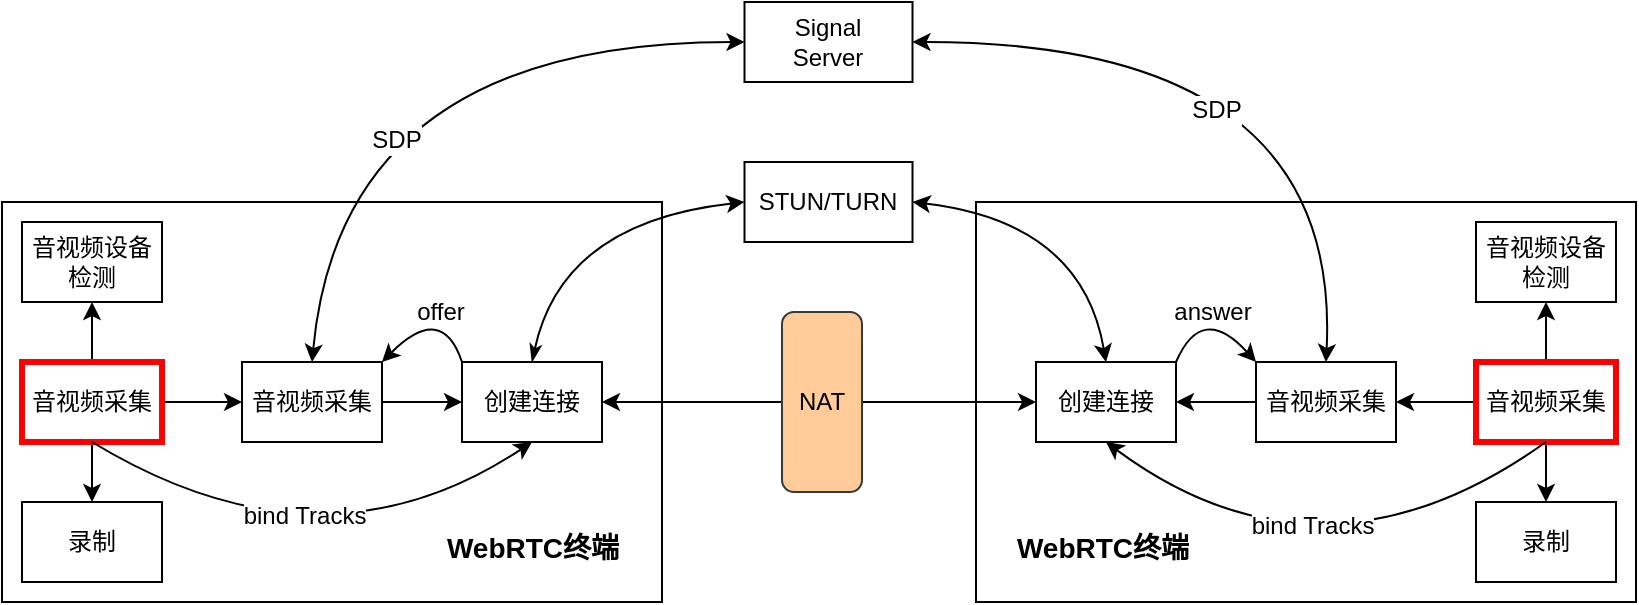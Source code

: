 <mxfile version="22.0.8" type="github" pages="2">
  <diagram name="1vs1音视频通话流程" id="CEUbCkrz-AgT4HGh3NTy">
    <mxGraphModel dx="844" dy="710" grid="1" gridSize="10" guides="1" tooltips="1" connect="1" arrows="1" fold="1" page="1" pageScale="1" pageWidth="827" pageHeight="1169" math="0" shadow="0">
      <root>
        <mxCell id="0" />
        <mxCell id="1" parent="0" />
        <mxCell id="JSMFhTpgARK4AJPHhYGe-15" value="" style="rounded=0;whiteSpace=wrap;html=1;" parent="1" vertex="1">
          <mxGeometry x="527" y="280" width="330" height="200" as="geometry" />
        </mxCell>
        <mxCell id="JSMFhTpgARK4AJPHhYGe-1" value="" style="rounded=0;whiteSpace=wrap;html=1;" parent="1" vertex="1">
          <mxGeometry x="40" y="280" width="330" height="200" as="geometry" />
        </mxCell>
        <mxCell id="JSMFhTpgARK4AJPHhYGe-3" value="音视频设备&lt;br&gt;检测" style="rounded=0;whiteSpace=wrap;html=1;" parent="1" vertex="1">
          <mxGeometry x="50" y="290" width="70" height="40" as="geometry" />
        </mxCell>
        <mxCell id="JSMFhTpgARK4AJPHhYGe-22" style="edgeStyle=orthogonalEdgeStyle;rounded=0;orthogonalLoop=1;jettySize=auto;html=1;exitX=0.5;exitY=0;exitDx=0;exitDy=0;entryX=0.5;entryY=1;entryDx=0;entryDy=0;" parent="1" source="JSMFhTpgARK4AJPHhYGe-4" target="JSMFhTpgARK4AJPHhYGe-3" edge="1">
          <mxGeometry relative="1" as="geometry" />
        </mxCell>
        <mxCell id="JSMFhTpgARK4AJPHhYGe-23" style="edgeStyle=orthogonalEdgeStyle;rounded=0;orthogonalLoop=1;jettySize=auto;html=1;exitX=0.5;exitY=1;exitDx=0;exitDy=0;entryX=0.5;entryY=0;entryDx=0;entryDy=0;" parent="1" source="JSMFhTpgARK4AJPHhYGe-4" target="JSMFhTpgARK4AJPHhYGe-5" edge="1">
          <mxGeometry relative="1" as="geometry" />
        </mxCell>
        <mxCell id="JSMFhTpgARK4AJPHhYGe-24" style="edgeStyle=orthogonalEdgeStyle;rounded=0;orthogonalLoop=1;jettySize=auto;html=1;exitX=1;exitY=0.5;exitDx=0;exitDy=0;entryX=0;entryY=0.5;entryDx=0;entryDy=0;" parent="1" source="JSMFhTpgARK4AJPHhYGe-4" target="JSMFhTpgARK4AJPHhYGe-6" edge="1">
          <mxGeometry relative="1" as="geometry" />
        </mxCell>
        <mxCell id="JSMFhTpgARK4AJPHhYGe-4" value="音视频采集" style="rounded=0;whiteSpace=wrap;html=1;strokeWidth=3;strokeColor=#ff0000;" parent="1" vertex="1">
          <mxGeometry x="50" y="360" width="70" height="40" as="geometry" />
        </mxCell>
        <mxCell id="JSMFhTpgARK4AJPHhYGe-5" value="录制" style="rounded=0;whiteSpace=wrap;html=1;" parent="1" vertex="1">
          <mxGeometry x="50" y="430" width="70" height="40" as="geometry" />
        </mxCell>
        <mxCell id="JSMFhTpgARK4AJPHhYGe-25" style="edgeStyle=orthogonalEdgeStyle;rounded=0;orthogonalLoop=1;jettySize=auto;html=1;exitX=1;exitY=0.5;exitDx=0;exitDy=0;entryX=0;entryY=0.5;entryDx=0;entryDy=0;" parent="1" source="JSMFhTpgARK4AJPHhYGe-6" target="JSMFhTpgARK4AJPHhYGe-7" edge="1">
          <mxGeometry relative="1" as="geometry" />
        </mxCell>
        <mxCell id="JSMFhTpgARK4AJPHhYGe-6" value="音视频采集" style="rounded=0;whiteSpace=wrap;html=1;" parent="1" vertex="1">
          <mxGeometry x="160" y="360" width="70" height="40" as="geometry" />
        </mxCell>
        <mxCell id="JSMFhTpgARK4AJPHhYGe-7" value="创建连接" style="rounded=0;whiteSpace=wrap;html=1;" parent="1" vertex="1">
          <mxGeometry x="270" y="360" width="70" height="40" as="geometry" />
        </mxCell>
        <mxCell id="JSMFhTpgARK4AJPHhYGe-10" value="创建连接" style="rounded=0;whiteSpace=wrap;html=1;" parent="1" vertex="1">
          <mxGeometry x="557" y="360" width="70" height="40" as="geometry" />
        </mxCell>
        <mxCell id="JSMFhTpgARK4AJPHhYGe-29" style="edgeStyle=orthogonalEdgeStyle;rounded=0;orthogonalLoop=1;jettySize=auto;html=1;exitX=0;exitY=0.5;exitDx=0;exitDy=0;entryX=1;entryY=0.5;entryDx=0;entryDy=0;" parent="1" source="JSMFhTpgARK4AJPHhYGe-11" target="JSMFhTpgARK4AJPHhYGe-10" edge="1">
          <mxGeometry relative="1" as="geometry" />
        </mxCell>
        <mxCell id="JSMFhTpgARK4AJPHhYGe-11" value="音视频采集" style="rounded=0;whiteSpace=wrap;html=1;" parent="1" vertex="1">
          <mxGeometry x="667" y="360" width="70" height="40" as="geometry" />
        </mxCell>
        <mxCell id="JSMFhTpgARK4AJPHhYGe-12" value="音视频设备&lt;br&gt;检测" style="rounded=0;whiteSpace=wrap;html=1;" parent="1" vertex="1">
          <mxGeometry x="777" y="290" width="70" height="40" as="geometry" />
        </mxCell>
        <mxCell id="JSMFhTpgARK4AJPHhYGe-28" style="edgeStyle=orthogonalEdgeStyle;rounded=0;orthogonalLoop=1;jettySize=auto;html=1;exitX=0;exitY=0.5;exitDx=0;exitDy=0;entryX=1;entryY=0.5;entryDx=0;entryDy=0;" parent="1" source="JSMFhTpgARK4AJPHhYGe-13" target="JSMFhTpgARK4AJPHhYGe-11" edge="1">
          <mxGeometry relative="1" as="geometry" />
        </mxCell>
        <mxCell id="JSMFhTpgARK4AJPHhYGe-30" style="edgeStyle=orthogonalEdgeStyle;rounded=0;orthogonalLoop=1;jettySize=auto;html=1;exitX=0.5;exitY=0;exitDx=0;exitDy=0;entryX=0.5;entryY=1;entryDx=0;entryDy=0;" parent="1" source="JSMFhTpgARK4AJPHhYGe-13" target="JSMFhTpgARK4AJPHhYGe-12" edge="1">
          <mxGeometry relative="1" as="geometry" />
        </mxCell>
        <mxCell id="JSMFhTpgARK4AJPHhYGe-31" style="edgeStyle=orthogonalEdgeStyle;rounded=0;orthogonalLoop=1;jettySize=auto;html=1;exitX=0.5;exitY=1;exitDx=0;exitDy=0;entryX=0.5;entryY=0;entryDx=0;entryDy=0;" parent="1" source="JSMFhTpgARK4AJPHhYGe-13" target="JSMFhTpgARK4AJPHhYGe-14" edge="1">
          <mxGeometry relative="1" as="geometry" />
        </mxCell>
        <mxCell id="JSMFhTpgARK4AJPHhYGe-13" value="音视频采集" style="rounded=0;whiteSpace=wrap;html=1;strokeWidth=3;strokeColor=#ff0000;" parent="1" vertex="1">
          <mxGeometry x="777" y="360" width="70" height="40" as="geometry" />
        </mxCell>
        <mxCell id="JSMFhTpgARK4AJPHhYGe-14" value="录制" style="rounded=0;whiteSpace=wrap;html=1;" parent="1" vertex="1">
          <mxGeometry x="777" y="430" width="70" height="40" as="geometry" />
        </mxCell>
        <mxCell id="JSMFhTpgARK4AJPHhYGe-40" style="edgeStyle=orthogonalEdgeStyle;rounded=0;orthogonalLoop=1;jettySize=auto;html=1;exitX=0;exitY=0.5;exitDx=0;exitDy=0;entryX=1;entryY=0.5;entryDx=0;entryDy=0;" parent="1" source="JSMFhTpgARK4AJPHhYGe-16" target="JSMFhTpgARK4AJPHhYGe-7" edge="1">
          <mxGeometry relative="1" as="geometry" />
        </mxCell>
        <mxCell id="JSMFhTpgARK4AJPHhYGe-41" style="edgeStyle=orthogonalEdgeStyle;rounded=0;orthogonalLoop=1;jettySize=auto;html=1;exitX=1;exitY=0.5;exitDx=0;exitDy=0;entryX=0;entryY=0.5;entryDx=0;entryDy=0;" parent="1" source="JSMFhTpgARK4AJPHhYGe-16" target="JSMFhTpgARK4AJPHhYGe-10" edge="1">
          <mxGeometry relative="1" as="geometry" />
        </mxCell>
        <mxCell id="JSMFhTpgARK4AJPHhYGe-16" value="NAT" style="rounded=1;whiteSpace=wrap;html=1;fillColor=#ffcc99;strokeColor=#36393d;" parent="1" vertex="1">
          <mxGeometry x="430" y="335" width="40" height="90" as="geometry" />
        </mxCell>
        <mxCell id="JSMFhTpgARK4AJPHhYGe-26" value="Signal&lt;br&gt;Server" style="rounded=0;whiteSpace=wrap;html=1;" parent="1" vertex="1">
          <mxGeometry x="411.25" y="180" width="84" height="40" as="geometry" />
        </mxCell>
        <mxCell id="JSMFhTpgARK4AJPHhYGe-27" value="STUN/TURN" style="rounded=0;whiteSpace=wrap;html=1;" parent="1" vertex="1">
          <mxGeometry x="411.25" y="260" width="84" height="40" as="geometry" />
        </mxCell>
        <mxCell id="JSMFhTpgARK4AJPHhYGe-33" value="" style="curved=1;endArrow=classic;html=1;rounded=0;entryX=0.5;entryY=1;entryDx=0;entryDy=0;exitX=0.5;exitY=1;exitDx=0;exitDy=0;" parent="1" source="JSMFhTpgARK4AJPHhYGe-4" target="JSMFhTpgARK4AJPHhYGe-7" edge="1">
          <mxGeometry width="50" height="50" relative="1" as="geometry">
            <mxPoint x="170" y="470" as="sourcePoint" />
            <mxPoint x="220" y="420" as="targetPoint" />
            <Array as="points">
              <mxPoint x="200" y="470" />
            </Array>
          </mxGeometry>
        </mxCell>
        <mxCell id="JSMFhTpgARK4AJPHhYGe-38" value="&lt;font style=&quot;font-size: 12px;&quot;&gt;bind Tracks&lt;/font&gt;" style="edgeLabel;html=1;align=center;verticalAlign=middle;resizable=0;points=[];" parent="JSMFhTpgARK4AJPHhYGe-33" vertex="1" connectable="0">
          <mxGeometry x="-0.161" y="24" relative="1" as="geometry">
            <mxPoint as="offset" />
          </mxGeometry>
        </mxCell>
        <mxCell id="JSMFhTpgARK4AJPHhYGe-36" value="" style="curved=1;endArrow=classic;html=1;rounded=0;exitX=0;exitY=0;exitDx=0;exitDy=0;entryX=1;entryY=0;entryDx=0;entryDy=0;" parent="1" source="JSMFhTpgARK4AJPHhYGe-7" target="JSMFhTpgARK4AJPHhYGe-6" edge="1">
          <mxGeometry width="50" height="50" relative="1" as="geometry">
            <mxPoint x="230" y="350" as="sourcePoint" />
            <mxPoint x="280" y="300" as="targetPoint" />
            <Array as="points">
              <mxPoint x="260" y="330" />
            </Array>
          </mxGeometry>
        </mxCell>
        <mxCell id="JSMFhTpgARK4AJPHhYGe-39" value="&lt;font style=&quot;font-size: 12px;&quot;&gt;offer&lt;/font&gt;" style="edgeLabel;html=1;align=center;verticalAlign=middle;resizable=0;points=[];" parent="JSMFhTpgARK4AJPHhYGe-36" vertex="1" connectable="0">
          <mxGeometry x="-0.535" y="6" relative="1" as="geometry">
            <mxPoint y="-11" as="offset" />
          </mxGeometry>
        </mxCell>
        <mxCell id="JSMFhTpgARK4AJPHhYGe-37" value="" style="curved=1;endArrow=classic;html=1;rounded=0;exitX=0.5;exitY=0;exitDx=0;exitDy=0;entryX=0;entryY=0.5;entryDx=0;entryDy=0;startArrow=classic;startFill=1;" parent="1" source="JSMFhTpgARK4AJPHhYGe-6" target="JSMFhTpgARK4AJPHhYGe-26" edge="1">
          <mxGeometry width="50" height="50" relative="1" as="geometry">
            <mxPoint x="200" y="230" as="sourcePoint" />
            <mxPoint x="250" y="180" as="targetPoint" />
            <Array as="points">
              <mxPoint x="210" y="200" />
            </Array>
          </mxGeometry>
        </mxCell>
        <mxCell id="GE3nitP5iwhwEXbCrRZD-6" value="&lt;font style=&quot;font-size: 12px;&quot;&gt;SDP&lt;/font&gt;" style="edgeLabel;html=1;align=center;verticalAlign=middle;resizable=0;points=[];" parent="JSMFhTpgARK4AJPHhYGe-37" vertex="1" connectable="0">
          <mxGeometry x="-0.366" y="-31" relative="1" as="geometry">
            <mxPoint as="offset" />
          </mxGeometry>
        </mxCell>
        <mxCell id="JSMFhTpgARK4AJPHhYGe-42" value="" style="curved=1;endArrow=classic;html=1;rounded=0;entryX=0;entryY=0.5;entryDx=0;entryDy=0;exitX=0.5;exitY=0;exitDx=0;exitDy=0;startArrow=classicThin;startFill=1;" parent="1" source="JSMFhTpgARK4AJPHhYGe-7" target="JSMFhTpgARK4AJPHhYGe-27" edge="1">
          <mxGeometry width="50" height="50" relative="1" as="geometry">
            <mxPoint x="420" y="380" as="sourcePoint" />
            <mxPoint x="470" y="330" as="targetPoint" />
            <Array as="points">
              <mxPoint x="320" y="290" />
            </Array>
          </mxGeometry>
        </mxCell>
        <mxCell id="JSMFhTpgARK4AJPHhYGe-43" value="" style="curved=1;endArrow=classic;html=1;rounded=0;entryX=0.5;entryY=1;entryDx=0;entryDy=0;exitX=0.5;exitY=1;exitDx=0;exitDy=0;" parent="1" source="JSMFhTpgARK4AJPHhYGe-13" target="JSMFhTpgARK4AJPHhYGe-10" edge="1">
          <mxGeometry width="50" height="50" relative="1" as="geometry">
            <mxPoint x="540" y="380" as="sourcePoint" />
            <mxPoint x="590" y="330" as="targetPoint" />
            <Array as="points">
              <mxPoint x="700" y="480" />
            </Array>
          </mxGeometry>
        </mxCell>
        <mxCell id="JSMFhTpgARK4AJPHhYGe-44" value="&lt;font style=&quot;font-size: 12px;&quot;&gt;bind Tracks&lt;/font&gt;" style="edgeLabel;html=1;align=center;verticalAlign=middle;resizable=0;points=[];" parent="JSMFhTpgARK4AJPHhYGe-43" vertex="1" connectable="0">
          <mxGeometry x="0.208" y="-28" relative="1" as="geometry">
            <mxPoint as="offset" />
          </mxGeometry>
        </mxCell>
        <mxCell id="JSMFhTpgARK4AJPHhYGe-49" value="" style="curved=1;endArrow=classic;html=1;rounded=0;startArrow=classic;startFill=1;exitX=0.5;exitY=0;exitDx=0;exitDy=0;entryX=1;entryY=0.5;entryDx=0;entryDy=0;" parent="1" source="JSMFhTpgARK4AJPHhYGe-10" target="JSMFhTpgARK4AJPHhYGe-27" edge="1">
          <mxGeometry width="50" height="50" relative="1" as="geometry">
            <mxPoint x="480" y="330" as="sourcePoint" />
            <mxPoint x="530" y="280" as="targetPoint" />
            <Array as="points">
              <mxPoint x="580" y="290" />
            </Array>
          </mxGeometry>
        </mxCell>
        <mxCell id="JSMFhTpgARK4AJPHhYGe-50" value="" style="curved=1;endArrow=classic;html=1;rounded=0;startArrow=classic;startFill=1;entryX=1;entryY=0.5;entryDx=0;entryDy=0;exitX=0.5;exitY=0;exitDx=0;exitDy=0;" parent="1" source="JSMFhTpgARK4AJPHhYGe-11" target="JSMFhTpgARK4AJPHhYGe-26" edge="1">
          <mxGeometry width="50" height="50" relative="1" as="geometry">
            <mxPoint x="480" y="330" as="sourcePoint" />
            <mxPoint x="530" y="280" as="targetPoint" />
            <Array as="points">
              <mxPoint x="710" y="200" />
            </Array>
          </mxGeometry>
        </mxCell>
        <mxCell id="GE3nitP5iwhwEXbCrRZD-8" value="&lt;font style=&quot;font-size: 12px;&quot;&gt;SDP&lt;/font&gt;" style="edgeLabel;html=1;align=center;verticalAlign=middle;resizable=0;points=[];" parent="JSMFhTpgARK4AJPHhYGe-50" vertex="1" connectable="0">
          <mxGeometry x="0.192" y="34" relative="1" as="geometry">
            <mxPoint as="offset" />
          </mxGeometry>
        </mxCell>
        <mxCell id="JSMFhTpgARK4AJPHhYGe-51" value="" style="curved=1;endArrow=classic;html=1;rounded=0;exitX=1;exitY=0;exitDx=0;exitDy=0;entryX=0;entryY=0;entryDx=0;entryDy=0;" parent="1" source="JSMFhTpgARK4AJPHhYGe-10" target="JSMFhTpgARK4AJPHhYGe-11" edge="1">
          <mxGeometry width="50" height="50" relative="1" as="geometry">
            <mxPoint x="480" y="330" as="sourcePoint" />
            <mxPoint x="530" y="280" as="targetPoint" />
            <Array as="points">
              <mxPoint x="640" y="330" />
            </Array>
          </mxGeometry>
        </mxCell>
        <mxCell id="JSMFhTpgARK4AJPHhYGe-52" value="&lt;font style=&quot;font-size: 12px;&quot;&gt;answer&lt;/font&gt;" style="edgeLabel;html=1;align=center;verticalAlign=middle;resizable=0;points=[];" parent="JSMFhTpgARK4AJPHhYGe-51" vertex="1" connectable="0">
          <mxGeometry x="0.321" y="-8" relative="1" as="geometry">
            <mxPoint y="-12" as="offset" />
          </mxGeometry>
        </mxCell>
        <mxCell id="JSMFhTpgARK4AJPHhYGe-53" value="&lt;font style=&quot;font-size: 14px;&quot;&gt;WebRTC终端&lt;/font&gt;" style="text;strokeColor=none;fillColor=none;html=1;fontSize=24;fontStyle=1;verticalAlign=middle;align=center;" parent="1" vertex="1">
          <mxGeometry x="255" y="430" width="100" height="40" as="geometry" />
        </mxCell>
        <mxCell id="JSMFhTpgARK4AJPHhYGe-54" value="&lt;font style=&quot;font-size: 14px;&quot;&gt;WebRTC终端&lt;/font&gt;" style="text;strokeColor=none;fillColor=none;html=1;fontSize=24;fontStyle=1;verticalAlign=middle;align=center;" parent="1" vertex="1">
          <mxGeometry x="540" y="430" width="100" height="40" as="geometry" />
        </mxCell>
      </root>
    </mxGraphModel>
  </diagram>
  <diagram id="sXdJtNyX1c-0CSpySZGh" name="传统直播架构">
    <mxGraphModel dx="693" dy="710" grid="1" gridSize="10" guides="1" tooltips="1" connect="1" arrows="1" fold="1" page="1" pageScale="1" pageWidth="827" pageHeight="1169" math="0" shadow="0">
      <root>
        <mxCell id="0" />
        <mxCell id="1" parent="0" />
        <mxCell id="wOfQMUhciinJpy3_DIqF-18" value="" style="rounded=0;whiteSpace=wrap;html=1;fillColor=#f8cecc;strokeColor=#b85450;" vertex="1" parent="1">
          <mxGeometry x="455" y="370" width="145" height="100" as="geometry" />
        </mxCell>
        <mxCell id="wOfQMUhciinJpy3_DIqF-1" value="" style="rounded=0;whiteSpace=wrap;html=1;fillColor=#dae8fc;strokeColor=#6c8ebf;" vertex="1" parent="1">
          <mxGeometry x="210" y="190" width="130" height="70" as="geometry" />
        </mxCell>
        <mxCell id="wOfQMUhciinJpy3_DIqF-2" value="" style="rounded=0;whiteSpace=wrap;html=1;fillColor=#dae8fc;strokeColor=#6c8ebf;" vertex="1" parent="1">
          <mxGeometry x="220" y="200" width="130" height="70" as="geometry" />
        </mxCell>
        <mxCell id="wOfQMUhciinJpy3_DIqF-3" value="信令服务器" style="rounded=0;whiteSpace=wrap;html=1;fillColor=#dae8fc;strokeColor=#6c8ebf;" vertex="1" parent="1">
          <mxGeometry x="230" y="210" width="130" height="70" as="geometry" />
        </mxCell>
        <mxCell id="wOfQMUhciinJpy3_DIqF-7" value="创建房间" style="rounded=0;whiteSpace=wrap;html=1;fillColor=#f8cecc;strokeColor=#b85450;" vertex="1" parent="1">
          <mxGeometry x="100" y="220" width="80" height="30" as="geometry" />
        </mxCell>
        <mxCell id="wOfQMUhciinJpy3_DIqF-8" value="聊天" style="rounded=0;whiteSpace=wrap;html=1;fillColor=#f8cecc;strokeColor=#b85450;" vertex="1" parent="1">
          <mxGeometry x="100" y="260" width="80" height="30" as="geometry" />
        </mxCell>
        <mxCell id="wOfQMUhciinJpy3_DIqF-9" value="礼物" style="rounded=0;whiteSpace=wrap;html=1;fillColor=#f8cecc;strokeColor=#b85450;" vertex="1" parent="1">
          <mxGeometry x="100" y="300" width="80" height="30" as="geometry" />
        </mxCell>
        <mxCell id="wOfQMUhciinJpy3_DIqF-10" value="CDN" style="ellipse;shape=cloud;whiteSpace=wrap;html=1;fillColor=#b1ddf0;strokeColor=#10739e;" vertex="1" parent="1">
          <mxGeometry x="430" y="200" width="170" height="110" as="geometry" />
        </mxCell>
        <mxCell id="wOfQMUhciinJpy3_DIqF-11" value="观众" style="shape=umlActor;verticalLabelPosition=bottom;verticalAlign=top;html=1;outlineConnect=0;" vertex="1" parent="1">
          <mxGeometry x="460" y="380" width="30" height="60" as="geometry" />
        </mxCell>
        <mxCell id="wOfQMUhciinJpy3_DIqF-15" value="观众" style="shape=umlActor;verticalLabelPosition=bottom;verticalAlign=top;html=1;outlineConnect=0;" vertex="1" parent="1">
          <mxGeometry x="510" y="380" width="30" height="60" as="geometry" />
        </mxCell>
        <mxCell id="wOfQMUhciinJpy3_DIqF-16" value="观众" style="shape=umlActor;verticalLabelPosition=bottom;verticalAlign=top;html=1;outlineConnect=0;" vertex="1" parent="1">
          <mxGeometry x="560" y="380" width="30" height="60" as="geometry" />
        </mxCell>
        <mxCell id="wOfQMUhciinJpy3_DIqF-19" value="" style="endArrow=classic;startArrow=classic;html=1;rounded=0;entryX=0.352;entryY=1.014;entryDx=0;entryDy=0;entryPerimeter=0;" edge="1" parent="1" target="wOfQMUhciinJpy3_DIqF-3">
          <mxGeometry width="50" height="50" relative="1" as="geometry">
            <mxPoint x="275.214" y="370" as="sourcePoint" />
            <mxPoint x="330" y="340" as="targetPoint" />
          </mxGeometry>
        </mxCell>
        <mxCell id="wOfQMUhciinJpy3_DIqF-22" value="信令" style="edgeLabel;html=1;align=center;verticalAlign=middle;resizable=0;points=[];" vertex="1" connectable="0" parent="wOfQMUhciinJpy3_DIqF-19">
          <mxGeometry x="0.11" y="2" relative="1" as="geometry">
            <mxPoint as="offset" />
          </mxGeometry>
        </mxCell>
        <mxCell id="wOfQMUhciinJpy3_DIqF-20" value="" style="endArrow=classic;startArrow=classic;html=1;rounded=0;entryX=0.31;entryY=0.8;entryDx=0;entryDy=0;entryPerimeter=0;exitX=0.671;exitY=-0.014;exitDx=0;exitDy=0;exitPerimeter=0;" edge="1" parent="1" target="wOfQMUhciinJpy3_DIqF-10">
          <mxGeometry width="50" height="50" relative="1" as="geometry">
            <mxPoint x="286.97" y="369.02" as="sourcePoint" />
            <mxPoint x="330" y="340" as="targetPoint" />
          </mxGeometry>
        </mxCell>
        <mxCell id="wOfQMUhciinJpy3_DIqF-21" value="RTMP" style="edgeLabel;html=1;align=center;verticalAlign=middle;resizable=0;points=[];" vertex="1" connectable="0" parent="wOfQMUhciinJpy3_DIqF-20">
          <mxGeometry x="-0.15" y="-3" relative="1" as="geometry">
            <mxPoint as="offset" />
          </mxGeometry>
        </mxCell>
        <mxCell id="wOfQMUhciinJpy3_DIqF-23" value="" style="endArrow=classic;startArrow=classic;html=1;rounded=0;exitX=0;exitY=0;exitDx=0;exitDy=0;entryX=1;entryY=0.75;entryDx=0;entryDy=0;" edge="1" parent="1" source="wOfQMUhciinJpy3_DIqF-18" target="wOfQMUhciinJpy3_DIqF-3">
          <mxGeometry width="50" height="50" relative="1" as="geometry">
            <mxPoint x="280" y="390" as="sourcePoint" />
            <mxPoint x="330" y="340" as="targetPoint" />
          </mxGeometry>
        </mxCell>
        <mxCell id="wOfQMUhciinJpy3_DIqF-25" value="" style="endArrow=classic;startArrow=classic;html=1;rounded=0;entryX=0.55;entryY=0.95;entryDx=0;entryDy=0;entryPerimeter=0;exitX=0.25;exitY=0;exitDx=0;exitDy=0;" edge="1" parent="1" source="wOfQMUhciinJpy3_DIqF-18" target="wOfQMUhciinJpy3_DIqF-10">
          <mxGeometry width="50" height="50" relative="1" as="geometry">
            <mxPoint x="280" y="390" as="sourcePoint" />
            <mxPoint x="330" y="340" as="targetPoint" />
          </mxGeometry>
        </mxCell>
        <mxCell id="wOfQMUhciinJpy3_DIqF-26" value="HLS" style="edgeLabel;html=1;align=center;verticalAlign=middle;resizable=0;points=[];" vertex="1" connectable="0" parent="wOfQMUhciinJpy3_DIqF-25">
          <mxGeometry x="0.041" y="1" relative="1" as="geometry">
            <mxPoint as="offset" />
          </mxGeometry>
        </mxCell>
        <mxCell id="wOfQMUhciinJpy3_DIqF-27" value="主播端" style="shape=umlActor;verticalLabelPosition=bottom;verticalAlign=top;html=1;outlineConnect=0;" vertex="1" parent="1">
          <mxGeometry x="260" y="380" width="30" height="60" as="geometry" />
        </mxCell>
      </root>
    </mxGraphModel>
  </diagram>
</mxfile>
